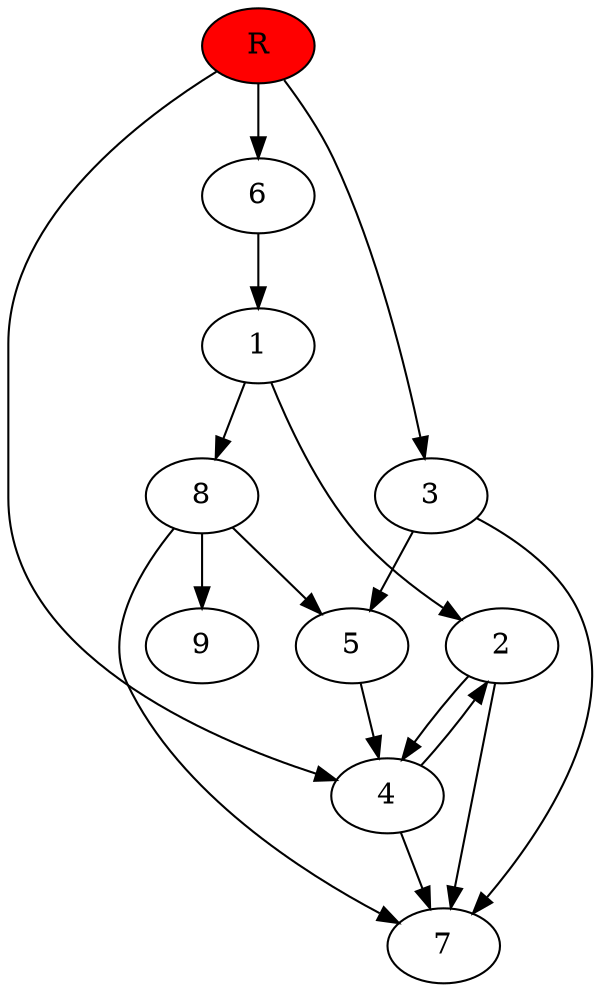 digraph prb12798 {
	1
	2
	3
	4
	5
	6
	7
	8
	R [fillcolor="#ff0000" style=filled]
	1 -> 2
	1 -> 8
	2 -> 4
	2 -> 7
	3 -> 5
	3 -> 7
	4 -> 2
	4 -> 7
	5 -> 4
	6 -> 1
	8 -> 5
	8 -> 7
	8 -> 9
	R -> 3
	R -> 4
	R -> 6
}
